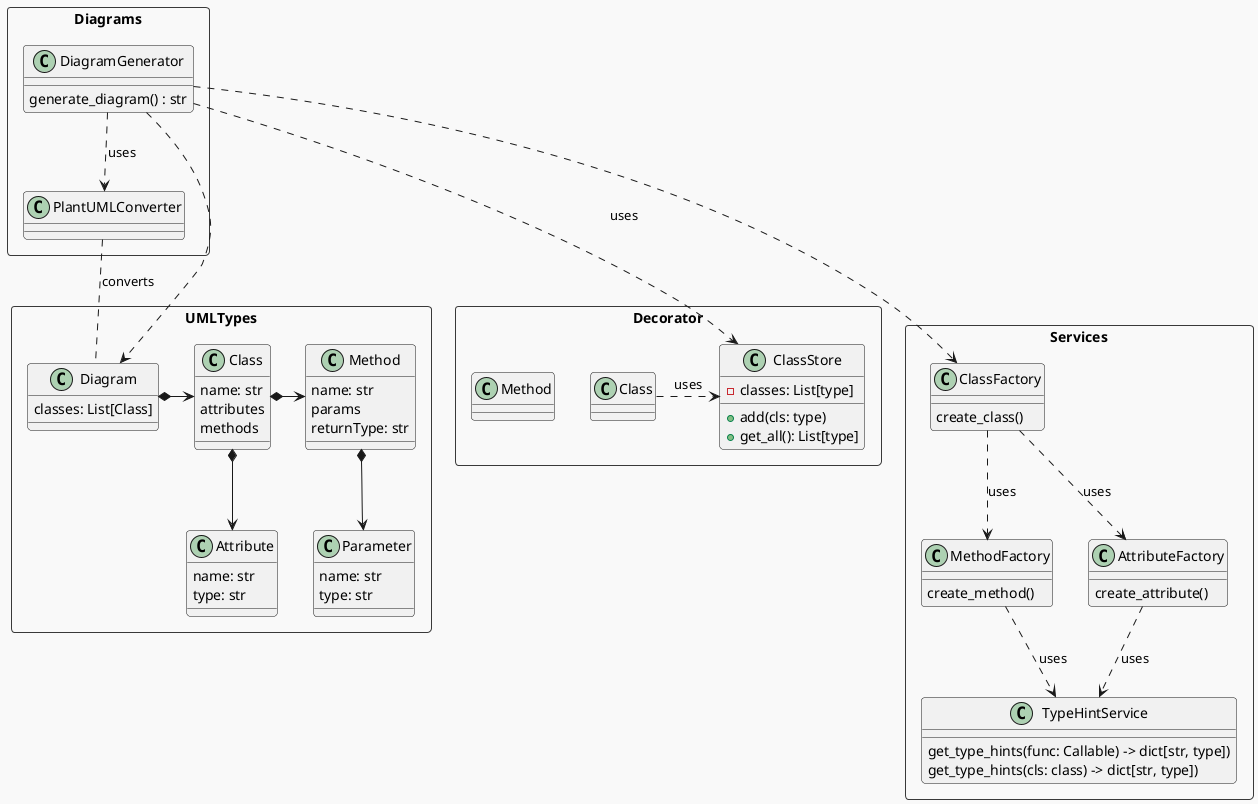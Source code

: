 @startuml
!theme mars

rectangle UMLTypes {
    class Diagram{
        classes: List[Class]
    }

    class Class{
        name: str
        attributes
        methods
    }
    class Method{
        name: str
        params
        returnType: str
    }

    class Attribute{
        name: str
        type: str
    }

    class Parameter{
        name: str
        type: str
    }


    Class *-down-> Attribute
    Class *-> Method
    Method *-down-> Parameter
    Method -[hidden]right- Attribute


    Diagram *-> Class
}

rectangle Decorator {
    class Method{
    }
    class Class{
    }
    class ClassStore {
        - classes: List[type]
        + add(cls: type)
        + get_all(): List[type]
    }
}


Decorator.Class .> ClassStore: uses

rectangle Services {
    class TypeHintService{
        get_type_hints(func: Callable) -> dict[str, type])
        get_type_hints(cls: class) -> dict[str, type])
    }

    class MethodFactory{
        create_method()
    }

    class AttributeFactory{
        create_attribute()
    }

    class ClassFactory{
        create_class()
    }

    ClassFactory ..> MethodFactory: uses
    ClassFactory ..> AttributeFactory: uses

    MethodFactory ..> TypeHintService: uses
    AttributeFactory ..> TypeHintService: uses
}

rectangle Diagrams{
    class DiagramGenerator {
        generate_diagram() : str
    }

    class PlantUMLConverter{
    }
}

DiagramGenerator ...> ClassFactory
DiagramGenerator ...> ClassStore: uses
DiagramGenerator ..> UMLTypes.Diagram
PlantUMLConverter .. UMLTypes.Diagram: converts
DiagramGenerator ..> PlantUMLConverter: uses
@enduml